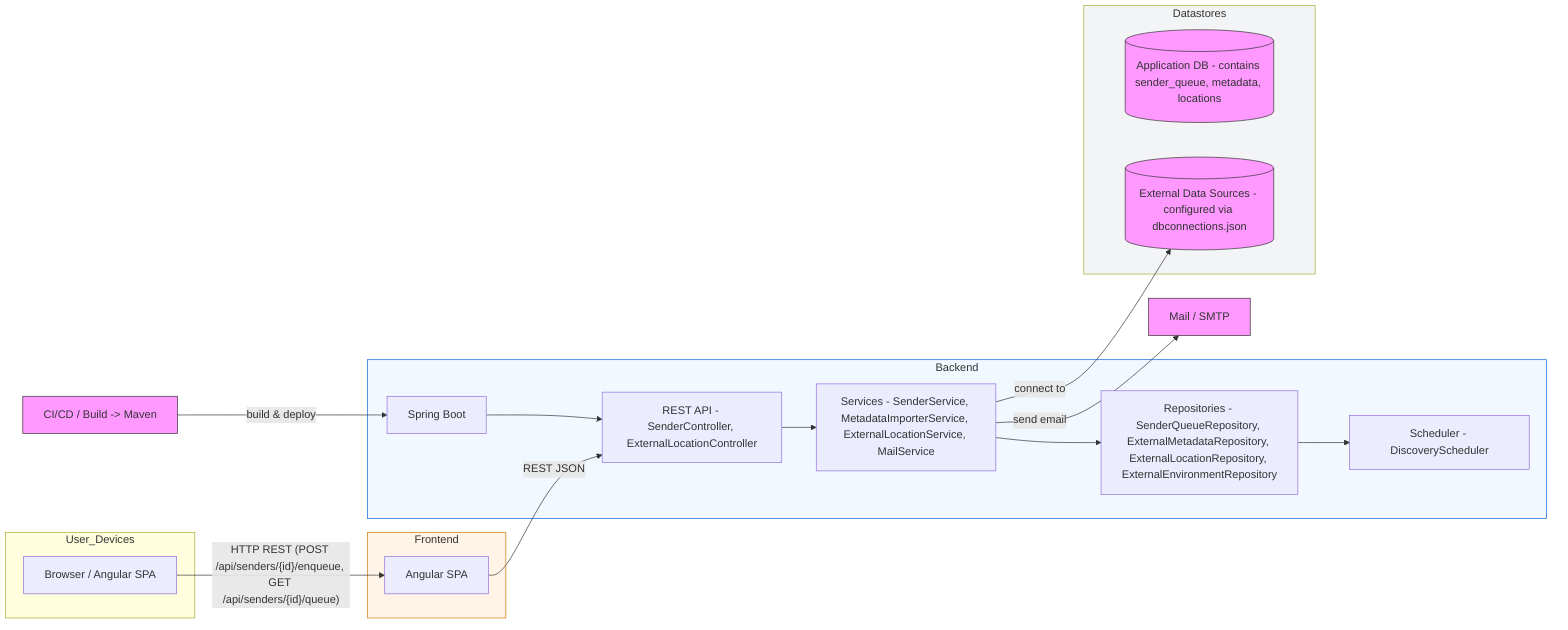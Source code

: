 flowchart LR
  subgraph User_Devices
    Browser["Browser / Angular SPA"]
  end

  subgraph Frontend
  Browser -->|"HTTP REST (POST /api/senders/{id}/enqueue, GET /api/senders/{id}/queue)"| FrontendApp["Angular SPA"]
  end

  subgraph Backend
    BackendLabel["Spring Boot"]
    API["REST API - SenderController, ExternalLocationController"]
    Services["Services - SenderService, MetadataImporterService, ExternalLocationService, MailService"]
    Repos["Repositories - SenderQueueRepository, ExternalMetadataRepository, ExternalLocationRepository, ExternalEnvironmentRepository"]
    Scheduler["Scheduler - DiscoveryScheduler"]
  end

  BackendLabel --> API
  API --> Services
  Services --> Repos
  Repos --> Scheduler

  subgraph Datastores
    AppDB[("Application DB - contains sender_queue, metadata, locations")]
    ExternalDBs[("External Data Sources - configured via dbconnections.json")]
  end

  SMTP["Mail / SMTP"]
  CI["CI/CD / Build -> Maven"]

  FrontendApp -->|"REST JSON"| API
  Services -->|"connect to"| ExternalDBs
  Services -->|"send email"| SMTP
  CI -->|"build & deploy"| BackendLabel

  classDef infra fill:#f9f,stroke:#333,stroke-width:1px;
  class ExternalDBs,AppDB,SMTP,CI infra

  style Backend fill:#f2f8ff,stroke:#0366d6
  style Frontend fill:#fff4e6,stroke:#d97706
  style Datastores fill:#f3f4f6
